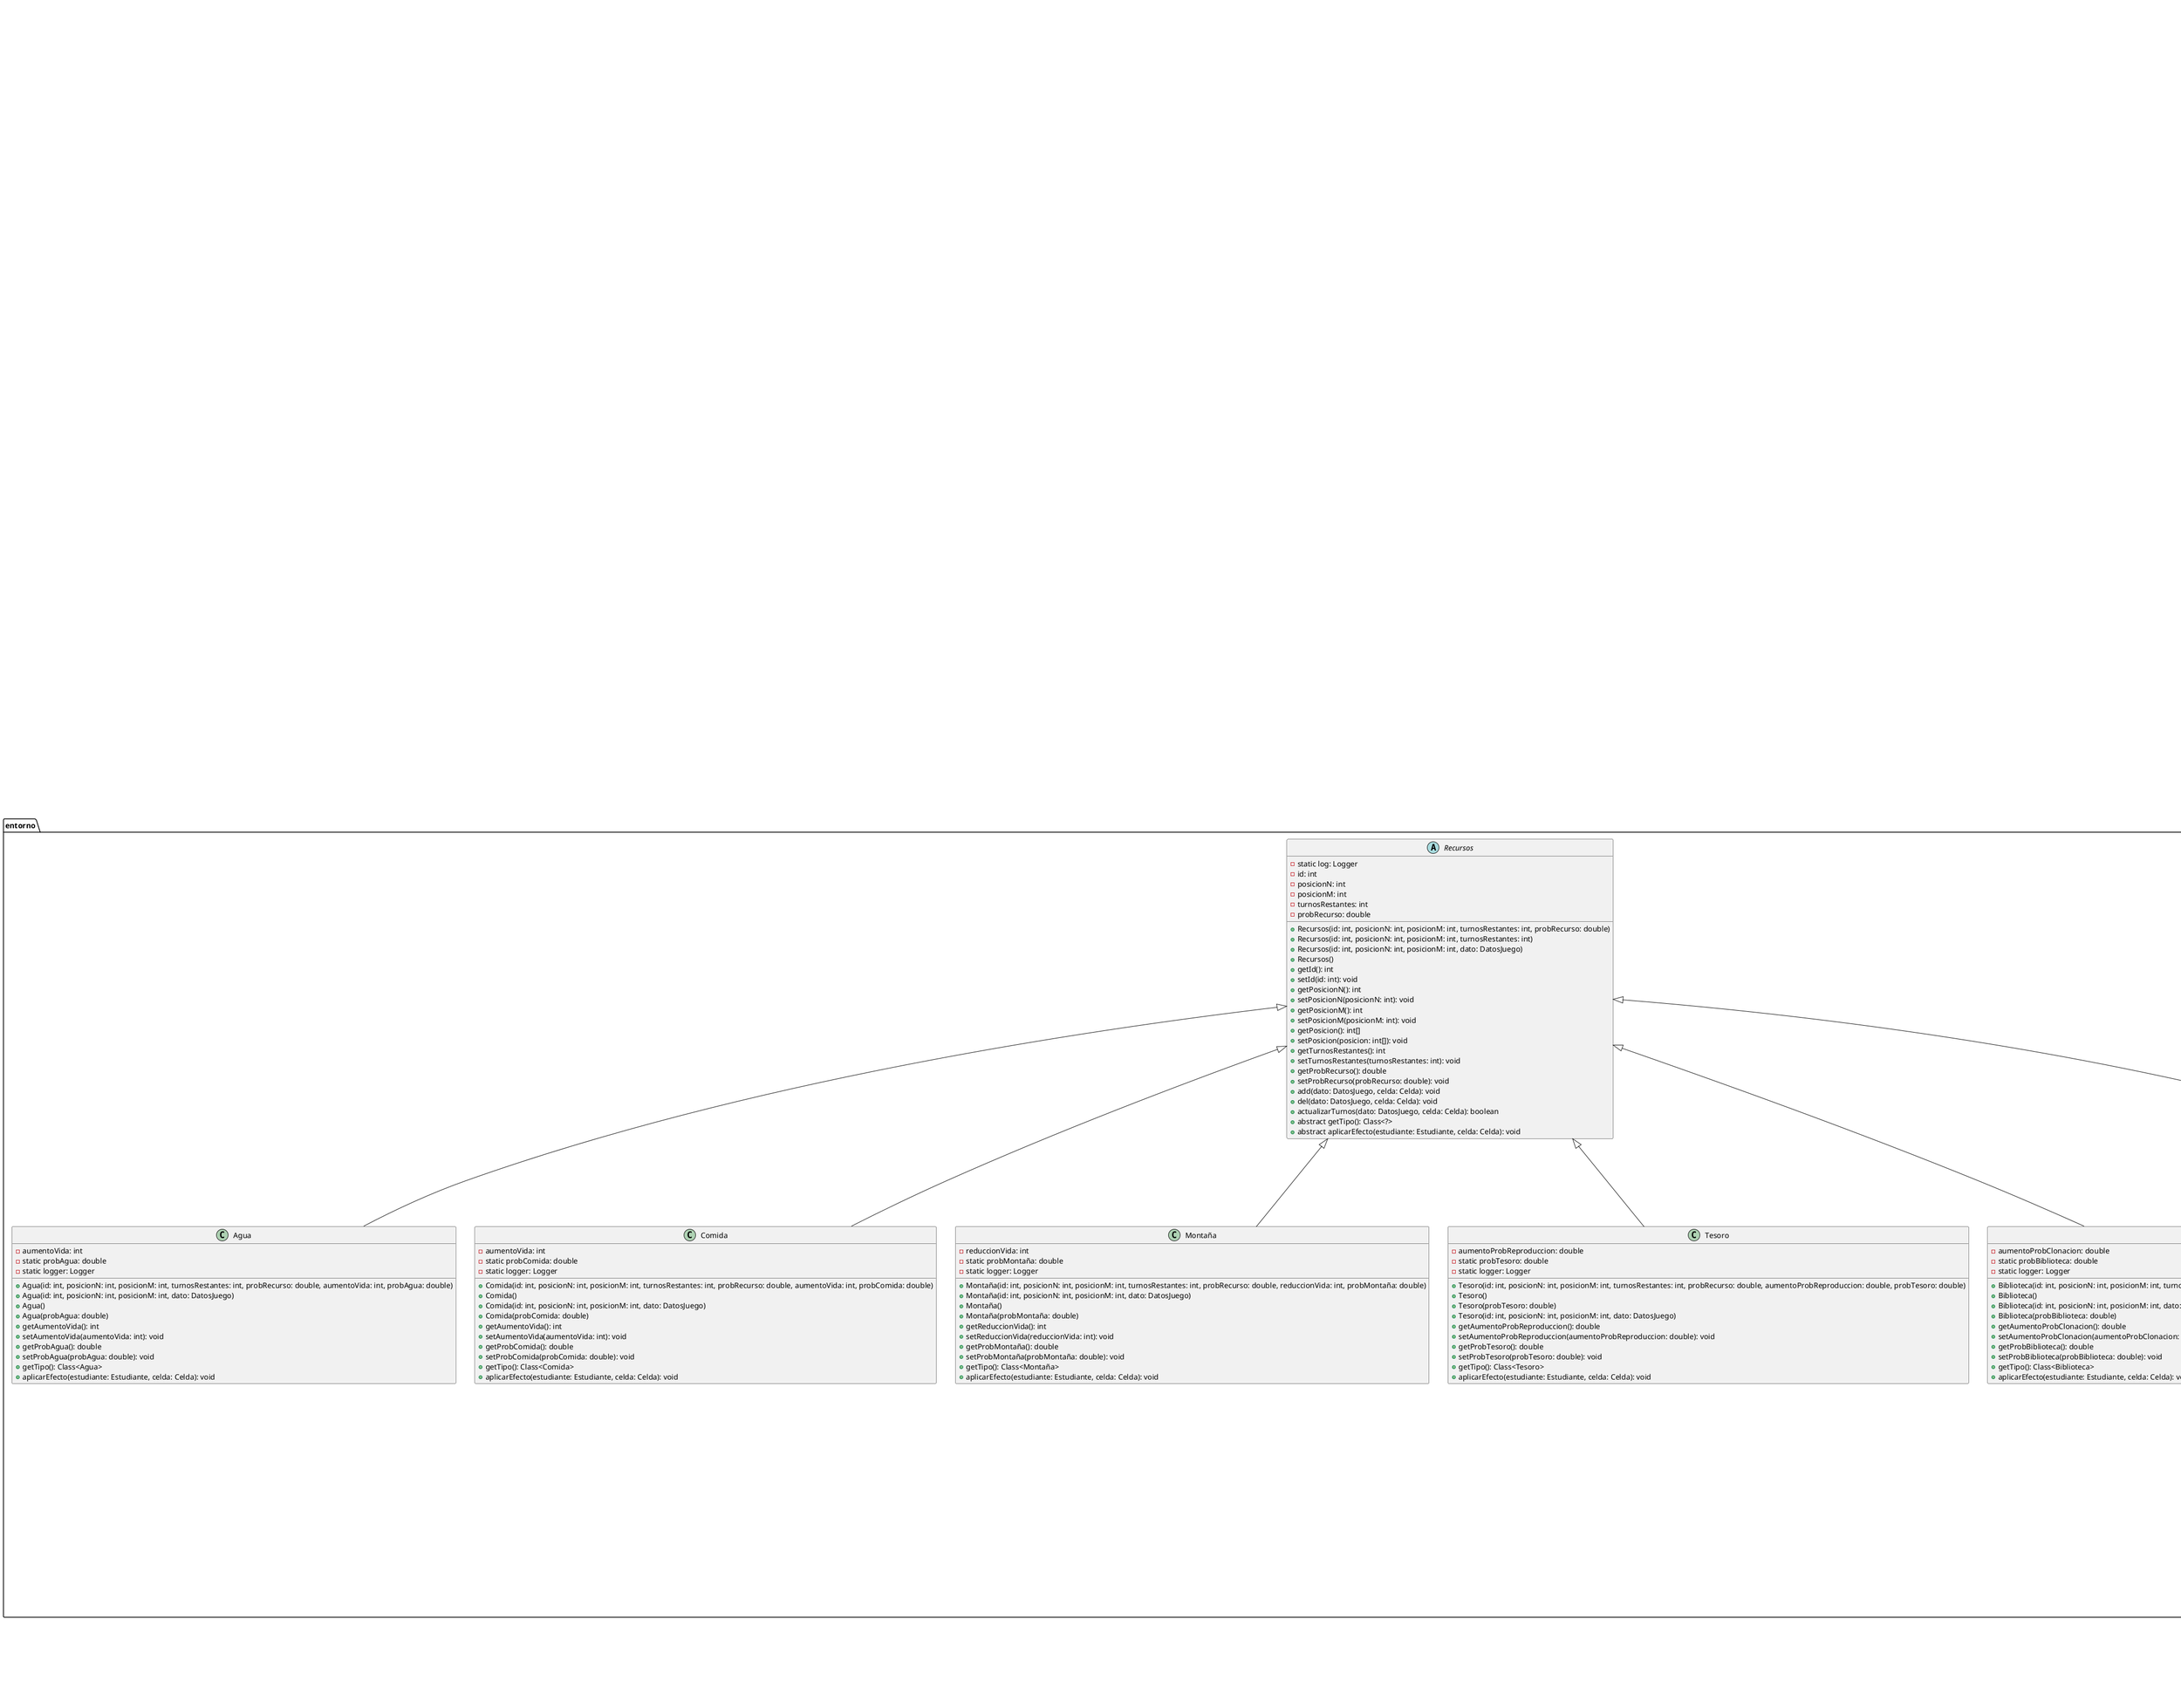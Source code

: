 @startuml
'https://plantuml.com/object-diagram


package tablero {
    class Tablero {
        - fila: int
        - columna: int
        - celdas: ListaEnlazada<ListaEnlazada<Celda>>
        - dato: DatosJuego
        + Tablero(datosJuego: DatosJuego)
        + Tablero(fila: int, columna: int, dato: DatosJuego)
        + inicializarTablero(): void
        + getCelda(fila: int, columna: int): Celda
        + setCelda(fila: int, columna: int, celda: Celda): void
        + getFilas(): int
        + setFilas(fila: int): void
        + getColumnas(): int
        + setColumnas(columna: int): void
        + getCeldas(): ListaEnlazada<ListaEnlazada<Celda>>
        + setCeldas(celdas: ListaEnlazada<ListaEnlazada<Celda>>): void
        + getDato(): DatosJuego
        + setDato(dato: DatosJuego): void
        + crearTableroAleatorio(): void
    }

    class CeldaProperties {
        - original: ListaEnlazada<Celda>
        - properties: ListaEnlazada<Celda>
        + CeldaProperties(original: ListaEnlazada<Celda>)
        + getOriginal(): ListaEnlazada<Celda>
        + setOriginal(original: ListaEnlazada<Celda>): void
        + getProperties(): ListaEnlazada<Celda>
        + setProperties(properties: ListaEnlazada<Celda>): void
        + commit(): void
        + rollback(): void
    }

    class Celda {
        - posicionN: int
        - posicionM: int
        - listaEstudiantes: ListaEnlazada<Estudiante>
        - listaRecursos: ListaEnlazada<Recursos>
        - dato: DatosJuego
        - tablero: Tablero
        - botonCasilla: Button
        - gridElementos: GridPane
        - log: Logger
        + Celda()
        + Celda(posicionN: int, posicionM: int)
        + Celda(posicionN: int, posicionM: int, listaEstudiantes: ListaEnlazada<Estudiante>, listaRecursos: ListaEnlazada<Recursos>)
        + Celda(listaEstudiantes: ListaEnlazada<Estudiante>, listaRecursos: ListaEnlazada<Recursos>)
        + Celda(posicionN: int, posicionM: int, dato: DatosJuego, tablero: Tablero)
        + getPosicionN(): int
        + setPosicionN(posicionN: int): void
        + getPosicionM(): int
        + setPosicionM(posicionM: int): void
        + getPosicion(): int[]
        + getListaRecursos(): ListaEnlazada<Recursos>
        + setListaRecursos(listaRecursos: ListaEnlazada<Recursos>): void
        + getListaEstudiantes(): ListaEnlazada<Estudiante>
        + setListaEstudiantes(listaEstudiantes: ListaEnlazada<Estudiante>): void
        + getDatos(): DatosJuego
        + setDatos(dato: DatosJuego): void
        + getTablero(): Tablero
        + setTablero(tablero: Tablero): void
        + getBotonCasilla(): Button
        + getGridElementos(): GridPane
        + agregarEstudiante(estudiante: Estudiante, nuevoEstudiante: boolean): void
        + agregarRecurso(recurso: Recursos, nuevoRecurso: boolean): void
        + eliminarEstudiante(estudiante: Estudiante): void
        + eliminarRecurso(recurso: Recursos): void
        + crearCeldaAleatoria(dato: DatosJuego): void
        + eliminarEstudianteAleatorio(): void
        + eliminarRecursoAleatorio(): void
        + evaluarMejoras(): void
        + restablecerInterfazVisual(): void
    }
}

package bucleDeControl {

    class BucleDeControl {
        - static final Logger log
        - estudiantes: ListaEnlazada<Estudiante>
        - recursos: ListaEnlazada<Recursos>
        - dato: DatosJuego
        - tablero: Tablero
        - celda: Celda
        - turno: boolean
        - propiedades: BucleDeControlProperties
        + BucleDeControl(tablero: Tablero, dato: DatosJuego)
        + getTablero(): Tablero
        + setTablero(tablero: Tablero): void
        + getDatos(): DatosJuego
        + setDatos(dato: DatosJuego): void
        + isTurno(): boolean
        + setTurno(turno: boolean): void
        + getCelda(): Celda
        + setCelda(celda: Celda): void
        + getCelda(posicionN: int, posicionM: int): Celda
        + evaluarMejoras(): void
        + actualizarTiempoDeVidaEstudiante(): void
        + actualizarTiempoDeAparicionDeRecursos(): void
        + moverEstudiantes(): void
        + evaluarReproduccion(): void
        + evaluarClonacion(): void
        + evaluarDesaparicionEstudiantes(): void
        + generarNuevoRecurso(id: int, posicionN: int, posicionM: int, dato: DatosJuego): Recursos
        + evaluarAparicionRecursos(): void
        + condicionFinalizacion(): boolean
        + ejecutarBucle(): void
        + run(): void
    }

    class BucleDeControlProperties {
        - static final Logger log
        - original: BucleDeControl
        - dato: DatosJuego
        - tableroColumnas: IntegerProperty
        - tableroFilas: IntegerProperty
        - turnoProperty: IntegerProperty
        + BucleDeControlProperties(original: BucleDeControl)
        + commit(): void
        + rollback(): void
        + getOriginal(): BucleDeControl
        + setOriginal(original: BucleDeControl): void
        + tableroColumnasProperty(): IntegerProperty
        + tableroFilasProperty(): IntegerProperty
        + actualizarTurnoProperty(): void
        + getTurnoProperty(): IntegerProperty
        + setTurnoProperty(turnoProperty: Integer): void
        + getFilas(): int
        + getColumnas(): int
        + getCelda(): Celda
    }
}

package estructurasDeDatos {
        class ArbolAVL<TipoDelDato> {
            - raiz: NodoAVL<TipoDelDato>
            + ArbolAVL()
            + ArbolAVL(TipoDelDato)
            + ArbolAVL(NodoAVL<TipoDelDato>)
            + getRaiz(): NodoAVL<TipoDelDato>
            + getSubArbolIzquierda(): ArbolAVL<TipoDelDato>
            + getSubArbolDerecha(): ArbolAVL<TipoDelDato>
            + add(TipoDelDato): void
            + del(TipoDelDato): void
            + getGradoMaximo(): Integer
            + getAltura(): Integer
            + getListaDatosNivel(int): ListaEnlazada<TipoDelDato>
            + getCamino(TipoDelDato): ListaEnlazada<TipoDelDato>
            + isArbolCasiCompleto(): boolean
            + isArbolHomogeneo(): boolean
            + isArbolCompleto(): boolean
            + getListaOrdenCentral(): ListaEnlazada<TipoDelDato>
            + getListaPreOrden(): ListaEnlazada<TipoDelDato>
            + getListaPostOrden(): ListaEnlazada<TipoDelDato>
        }

        class NodoAVL<TipoDelDato> {
            - dato: TipoDelDato
            - nodoIzq: NodoAVL<TipoDelDato>
            - nodoDch: NodoAVL<TipoDelDato>
            + NodoAVL()
            + NodoAVL(TipoDelDato)
            + getDato(): TipoDelDato
            + setDato(TipoDelDato): void
            + getNodoIzq(): NodoAVL<TipoDelDato>
            + setNodoIzq(NodoAVL<TipoDelDato>): void
            + getNodoDch(): NodoAVL<TipoDelDato>
            + setNodoDch(NodoAVL<TipoDelDato>): void
            + alturaNodo(NodoAVL<TipoDelDato>): int
            + getGrado(): int
            + del(NodoAVL<TipoDelDato>, NodoAVL<TipoDelDato>, TipoDelDato): void
            + add(NodoAVL<TipoDelDato>, TipoDelDato): void
            + reconocerDesequilibrio(): Integer
            + equilibrar(NodoAVL<TipoDelDato>): void
            + rotacionDD(NodoAVL<TipoDelDato>): void
            + rotacionII(NodoAVL<TipoDelDato>): void
            + rotacionID(NodoAVL<TipoDelDato>): void
            + rotacionDI(NodoAVL<TipoDelDato>): void
        }

        class BST<TipoDeDatos> {
            - raiz: Nodo<TipoDeDatos>
            + BST()
            + BST(Nodo<TipoDeDatos>)
            + BST(Nodo<TipoDeDatos>, Nodo<TipoDeDatos>, Nodo<TipoDelDato>)
            + BST(TipoDeDatos)
            + isVacia(): boolean
            + add(TipoDeDatos): void
            + add(TipoDeDatos, Nodo<TipoDeDatos>): void
            + getGrado(Nodo<TipoDeDatos>, int): int
            + getCamino(Nodo<TipoDeDatos>, Nodo<TipoDeDatos>, ListaEnlazada<TipoDeDatos>): ListaEnlazada<TipoDeDatos>
            + getCamino(Nodo<TipoDeDatos>): ListaEnlazada<TipoDeDatos>
            + getLongitud(Nodo<TipoDeDatos>): int
            + getSubArbolDcha(): BST<TipoDeDatos>
            + getSubArbolIzq(): BST<TipoDeDatos>
            + preorden(): ListaEnlazada<TipoDeDatos>
            + preorden(Nodo<TipoDeDatos>, ListaEnlazada<TipoDeDatos>): ListaEnlazada<TipoDeDatos>
            + ordenCentral(): ListaEnlazada<TipoDeDatos>
            + ordenCentral(Nodo<TipoDeDatos>, ListaEnlazada<TipoDeDatos>): ListaEnlazada<TipoDeDatos>
            + postOrder(): ListaEnlazada<TipoDeDatos>
            + postOrder(Nodo<TipoDeDatos>, ListaEnlazada<TipoDeDatos>): ListaEnlazada<TipoDeDatos>
            + getAltura(): int
            + getAltura(Nodo<TipoDeDatos>, int): int
            + isArbolCompleto(): boolean
            + isArbolCompleto(Nodo<TipoDeDatos>, int): boolean
            + isArbolHomogeneo(): boolean
            + isArbolHomogeneo(Nodo<TipoDeDatos>): boolean
            + getListaDatosNivel(int): ListaEnlazada<TipoDeDatos>
            + getListaDatosNivel(int, Nodo<TipoDeDatos>, ListaEnlazada<TipoDeDatos>): ListaEnlazada<TipoDeDatos>
            + isArbolCasiCompleto(): boolean
            + isArbolCasiCompleto(Nodo<TipoDeDatos>, int): boolean
        }

        class Nodo<TipoDelDato> {
            - derecha: Nodo<TipoDelDato>
            - izquierda: Nodo<TipoDelDato>
            - dato: TipoDelDato
            + Nodo(TipoDelDato)
            + Nodo(Nodo<TipoDelDato>, Nodo<TipoDelDato>, TipoDelDato)
            + Nodo()
            + getDerecha(): Nodo<TipoDelDato>
            + setDerecha(Nodo<TipoDelDato>): void
            + getIzquierda(): Nodo<TipoDelDato>
            + setIzquierda(Nodo<TipoDelDato>): void
            + getDato(): TipoDelDato
            + setDato(TipoDelDato): void
            + gradoNodo(): int
            + esHoja(): boolean
        }

        class Arista<TipoDelDato> {
            - nodoIni: NodoGrafo<TipoDelDato>
            - nodoFin: NodoGrafo<TipoDelDato>
            - anotacion: String
            - isDirigido: boolean
            - peso: double
            - log: Logger
            + Arista()
            + Arista(double, NodoGrafo<TipoDelDato>, NodoGrafo<TipoDelDato>, boolean)
            + Arista(double, NodoGrafo<TipoDelDato>, NodoGrafo<TipoDelDato>, String, boolean)
            + isDirigido(): boolean
            + setDirigido(boolean): void
            + getNodoIni(): NodoGrafo<TipoDelDato>
            + setNodoIni(NodoGrafo<TipoDelDato>): void
            + getNodoFin(): NodoGrafo<TipoDelDato>
            + setNodoFin(NodoGrafo<TipoDelDato>): void
            + getAnotacion(): String
            + setAnotacion(String): void
            + getPeso(): double
            + setPeso(double): void
            + getVertice(NodoGrafo<TipoDelDato>): NodoGrafo<TipoDelDato>
        }

        class Camino<TipoDelDato> {
            - camino: ListaDoblementeEnlazada<NodoGrafo<TipoDelDato>>
            - peso: double
            + Camino(ListaDoblementeEnlazada<NodoGrafo<TipoDelDato>>, double)
            + getCamino(): ListaDoblementeEnlazada<NodoGrafo<TipoDelDato>>
            + getPeso(): double
            + toString(): String
        }

        class ElementoMap<T, E> {
            - clave: T
            - dato: E
            + ElementoMap(T, E)
            + getClave(): T
            + setClave(T): void
            + getDato(): E
            + setDato(E): void
        }

        class Grafo<TipoDelDato> {
            - nodos: ListaDoblementeEnlazada<NodoGrafo<TipoDelDato>>
            - aristas: ListaDoblementeEnlazada<Arista<TipoDelDato>>
            - isDirigido: boolean
            - log: Logger
            + Grafo()
            + Grafo(boolean)
            + Grafo(ListaDoblementeEnlazada<NodoGrafo<TipoDelDato>>, ListaDoblementeEnlazada<Arista<TipoDelDato>>)
            + getNodos(): ListaDoblementeEnlazada<NodoGrafo<TipoDelDato>>
            + setNodos(ListaDoblementeEnlazada<NodoGrafo<TipoDelDato>>): void
            + getAristas(): ListaDoblementeEnlazada<Arista<TipoDelDato>>
            + setAristas(ListaDoblementeEnlazada<Arista<TipoDelDato>>): void
            + isDirigido(): boolean
            + setDirigido(boolean): void
            + addNodo(NodoGrafo<TipoDelDato>): void
            + addNodo(TipoDelDato): void
            + addArista(double, TipoDelDato, TipoDelDato, String): void
            + addArista(double, NodoGrafo<TipoDelDato>, NodoGrafo<TipoDelDato>): void
            + addArista(double, TipoDelDato, TipoDelDato): void
            + delNodo(TipoDelDato): void
            + delArista(String): void
            + getNodoGrafo(TipoDelDato): NodoGrafo<TipoDelDato>
            + getArista(String): Arista<TipoDelDato>
            + getCaminoMinimo(NodoGrafo<TipoDelDato>, NodoGrafo<TipoDelDato>): Camino<TipoDelDato>
            + dijkstra(NodoGrafo<TipoDelDato>): Mapa<NodoGrafo<TipoDelDato>, Camino<TipoDelDato>>
            - dijkstra_inicial(NodoGrafo<TipoDelDato>, Mapa<NodoGrafo<TipoDelDato>, Double>, Cola<NodoGrafo<TipoDelDato>>): void
            - dijkstra_calcular(Mapa<NodoGrafo<TipoDelDato>, Double>, Cola<NodoGrafo<TipoDelDato>>, Mapa<NodoGrafo<TipoDelDato>, NodoGrafo<TipoDelDato>>): void
            - dijkstra_procesarResultados(Mapa<NodoGrafo<TipoDelDato>, Double>, Mapa<NodoGrafo<TipoDelDato>, NodoGrafo<TipoDelDato>>): Mapa<NodoGrafo<TipoDelDato>, Camino<TipoDelDato>>
            + listaToString(ListaDoblementeEnlazada<NodoGrafo<TipoDelDato>>): String
        }

        class Mapa<T, E> {
            - datos: ListaDoblementeEnlazada<ElementoMap<T, E>>
            + Mapa(ListaDoblementeEnlazada<ElementoMap<T, E>>)
            + Mapa()
            + isVacio(): boolean
            + get(T): E
            + put(T, E): void
            + eliminar(T): void
            + SetClave(): ListaDoblementeEnlazada<T>
            + getIndices(): ListaSimple<T>
        }

        class NodoGrafo<TipoDelDato> {
            - dato: TipoDelDato
            - listaEntrada: ListaDoblementeEnlazada<Arista<TipoDelDato>>
            - listaSalida: ListaDoblementeEnlazada<Arista<TipoDelDato>>
            - anotacion: String
            - peso: double
            + NodoGrafo(TipoDelDato)
            + NodoGrafo(TipoDelDato, ListaDoblementeEnlazada<Arista<TipoDelDato>>, ListaDoblementeEnlazada<Arista<TipoDelDato>>)
            + getDato(): TipoDelDato
            + setDato(TipoDelDato): void
            + getListaEntrada(): ListaDoblementeEnlazada<Arista<TipoDelDato>>
            + setListaEntrada(ListaDoblementeEnlazada<Arista<TipoDelDato>>): void
            + getListaSalida(): ListaDoblementeEnlazada<Arista<TipoDelDato>>
            + setListaSalida(ListaDoblementeEnlazada<Arista<TipoDelDato>>): void
            + getAnotacion(): String
            + setAnotacion(String): void
            + getPeso(): double
            + setPeso(double): void
        }

        class ElementoLDE<Tipo> {
            - data: Tipo
            - siguiente: ElementoLDE<Tipo>
            - anterior: ElementoLDE<Tipo>
            + ElementoLDE(ElementoLDE anterior)
            + ElementoLDE(ElementoLDE anterior, ElementoLDE siguiente, Tipo data)
            + ElementoLDE(Tipo data)
            + ElementoLDE()
            + insertarmeEn(ElementoLDE<Tipo> el): void
            + getSiguiente(): ElementoLDE<Tipo>
            + getAnterior(): ElementoLDE<Tipo>
            + setSiguiente(ElementoLDE<Tipo> el): void
            + setAnterior(ElementoLDE<Tipo> el): void
            + getData(): Tipo
            + setData(Tipo dato): void
        }

        class ListaDoblementeEnlazada<Tipo> {
            - log: Logger
            - primero: ElementoLDE<Tipo>
            - ultimo: ElementoLDE<Tipo>
            + ListaDoblementeEnlazada()
            + isVacia(): Boolean
            + vaciar(): void
            + add(ElementoLDE<Tipo> el): int
            + add(o: Tipo): void
            + insert(o: Tipo, posicion: int): void
            + del(posicion: int): int
            + del(elemento: Tipo): void
            + getNumeroElementos(): int
            + getPosicion(e: ElementoLDE<Tipo>): int
            + getPrimero(): ElementoLDE<Tipo>
            + getUltimo(): ElementoLDE<Tipo>
            + getSiguiente(el: ElementoLDE<Tipo>): ElementoLDE<Tipo>
            + getElemento(posicion: int): ElementoLDE<Tipo>
            + setElemento(posicion: int, elemento: Tipo): void
            + toString(): String
            + toStringAux(n: ElementoLDE<Tipo>, salida: String): String
        }

        class ElementoLE<TipoDelDato> {
            - data: TipoDelDato
            - siguiente: ElementoLE<TipoDelDato>
            + ElementoLE(dato: TipoDelDato)
            + ElementoLE(dato: TipoDelDato, siguiente: ElementoLE<TipoDelDato>)
            + setSiguiente(siguiente: ElementoLE<TipoDelDato>): void
            + insertarmeEn(el: ElementoLE<TipoDelDato>): void
            + getSiguiente(): ElementoLE<TipoDelDato>
            + getData(): TipoDelDato
            + setData(data: TipoDelDato): void
        }

        class ListaEnlazada<TipoDelDato> {
            - log: Logger
            - primero: ElementoLE<TipoDelDato>
            - datos: ElementoLE<TipoDelDato>[]
            + getEl(): ElementoLE<TipoDelDato>
            + ListaEnlazada(primero: ElementoLE<TipoDelDato>)
            + ListaEnlazada()
            + isVacia(): boolean
            + vaciar(): void
            + add(el: ElementoLE<TipoDelDato>): void
            + add(s: String): void
            + add(o: Object): void
            + insert(el: ElementoLE<TipoDelDato>, posicion: int): void
            + insert(s: String, posicion: int): void
            + insert(o: Object, posicion: int): void
            + delete(posicion: int): void
            + del(el: TipoDelDato): void
            + getNumeroElementos(): int
            + getPosicion(el: ElementoLE<TipoDelDato>): int
            + getPrimero(): ElementoLE<TipoDelDato>
            + getUltimo(): ElementoLE<TipoDelDato>
            + getSiguiente(el: ElementoLE<TipoDelDato>): ElementoLE<TipoDelDato>
            + getElemento(pos: int): ElementoLE<TipoDelDato>
            + setElemento(posicion: int, elemento: TipoDelDato): void
            + invertir(aux: ElementoLE<TipoDelDato>, lista: ListaEnlazada<TipoDelDato>): ListaEnlazada<TipoDelDato>
            + invertir(): ListaEnlazada<TipoDelDato>
            + suma(el: ElementoLE<Integer>): int
            + suma(): int
            + contains(data: TipoDelDato): boolean
            + insertarFinal(nuevoElemento: ElementoLE<TipoDelDato>): void
        }

        class ElementoLS<TipoDelDato> {
            - data: TipoDelDato
            + ElementoLS(dato: TipoDelDato)
            + ElementoLS()
            + getData(): TipoDelDato
            + setData(a: TipoDelDato): void
        }

        class ListaSimple<TipoDeldato> {
            - datos: ElementoLS<TipoDeldato>[]
            - maximo: Integer
            + ListaSimple()
            + ListaSimple(a: TipoDeldato)
            + copiaLista(): ListaSimple<TipoDeldato>
            + getMaximo(): Integer
            + setMaximo(maximo: Integer): void
            + isVacia(): boolean
            + vaciar(): void
            + add(el: TipoDeldato): void
            + del(pos: int): int
            + insert(o: TipoDeldato, posicion: int): void
            + getPosicion(el: TipoDeldato): Integer
            + getPrimero(): ElementoLS<TipoDeldato>
            + getUltimo(): ElementoLS<TipoDeldato>
            + getSiguiente(el: ElementoLS<TipoDeldato>): ElementoLS<TipoDeldato>
            + getElemento(pos: int): ElementoLS<TipoDeldato>
            + setElemento(posicion: int, elemento: TipoDeldato): void
            + getNumeroElementos(): Integer
            + getDato(pos: int): TipoDeldato
            + voltear(): ListaSimple<TipoDeldato>
            + toString(): String
        }

        class Cola<Dato> {
            - datos: ListaDoblementeEnlazada<Dato>
            - cabeza: ElementoLDE<Dato>
            - cola: ElementoLDE<Dato>
            + Cola(cabeza: ElementoLDE<Dato>, cola: ElementoLDE<Dato>)
            + Cola()
            + getDatos(): ListaDoblementeEnlazada<Dato>
            + setDatos(datos: ListaDoblementeEnlazada<Dato>): void
            + getCola(): ElementoLDE<Dato>
            + setCola(cola: ElementoLDE<Dato>): void
            + getCabeza(): ElementoLDE<Dato>
            + setCabeza(cabeza: ElementoLDE<Dato>): void
            + pull(): Dato
            + push(elemento: ElementoLDE<Dato>): void
            + pop(): ElementoLDE<Dato>
            + getElemento(posicion: int): ElementoLDE<Dato>
            + getNumeroElementos(): int
            + getPosicion(el: ElementoLDE<Dato>): int
            + add(e: Dato): void
            + isVacia(): boolean
            + esVacia(): boolean
        }

        class Dupla<T, E> {
            - clave: T
            - dato: E
            + Dupla(clave: T, dato: E)
            + getClave(): T
            + setClave(clave: T): void
            + getDato(): E
            + setDato(dato: E): void
        }
}

package entorno {
    class GsonRecursos {
        - log: Logger
        + serialize(src: Recursos, typeOfSrc: Type, context: JsonSerializationContext): JsonElement
        + deserialize(json: JsonElement, typeOfT: Type, context: JsonDeserializationContext): Recursos
    }

    class RecursosProperties {
        - original: Recursos
        - turnosRestantes: IntegerProperty
        - posicionN: IntegerProperty
        - posicionM: IntegerProperty
        - probRecurso: DoubleProperty
        + RecursosProperties(original: Recursos)
        + getOriginal(): Recursos
        + setOriginal(original: Recursos): void
        + rollback(): void
        + commit(): void
        + turnosRestantesProperty(): Property<Number>
        + posicionNProperty(): Property<Number>
        + posicionMProperty(): Property<Number>
        + probRecursoProperty(): Property<Number>
    }

    abstract class Recursos {
        - static log: Logger
        - id: int
        - posicionN: int
        - posicionM: int
        - turnosRestantes: int
        - probRecurso: double
        + Recursos(id: int, posicionN: int, posicionM: int, turnosRestantes: int, probRecurso: double)
        + Recursos(id: int, posicionN: int, posicionM: int, turnosRestantes: int)
        + Recursos(id: int, posicionN: int, posicionM: int, dato: DatosJuego)
        + Recursos()
        + getId(): int
        + setId(id: int): void
        + getPosicionN(): int
        + setPosicionN(posicionN: int): void
        + getPosicionM(): int
        + setPosicionM(posicionM: int): void
        + getPosicion(): int[]
        + setPosicion(posicion: int[]): void
        + getTurnosRestantes(): int
        + setTurnosRestantes(turnosRestantes: int): void
        + getProbRecurso(): double
        + setProbRecurso(probRecurso: double): void
        + add(dato: DatosJuego, celda: Celda): void
        + del(dato: DatosJuego, celda: Celda): void
        + actualizarTurnos(dato: DatosJuego, celda: Celda): boolean
        + abstract getTipo(): Class<?>
        + abstract aplicarEfecto(estudiante: Estudiante, celda: Celda): void
    }

    class ParameterAguaProperties {
        - originalAgua: Agua
        - turnosRestantes: IntegerProperty
        - aumentoVida: IntegerProperty
        - probAgua: DoubleProperty
        + ParameterAguaProperties(original: Agua)
        + commit(): void
        + rollback(): void
        + getOriginalAgua(): Agua
        + setOriginalAgua(originalAgua: Agua): void
        + turnosRestantesProperty(): IntegerProperty
        + aumentoVidaProperty(): IntegerProperty
        + probAguaProperty(): DoubleProperty
    }

    class Agua extends Recursos {
        - aumentoVida: int
        - static probAgua: double
        - static logger: Logger
        + Agua(id: int, posicionN: int, posicionM: int, turnosRestantes: int, probRecurso: double, aumentoVida: int, probAgua: double)
        + Agua(id: int, posicionN: int, posicionM: int, dato: DatosJuego)
        + Agua()
        + Agua(probAgua: double)
        + getAumentoVida(): int
        + setAumentoVida(aumentoVida: int): void
        + getProbAgua(): double
        + setProbAgua(probAgua: double): void
        + getTipo(): Class<Agua>
        + aplicarEfecto(estudiante: Estudiante, celda: Celda): void
    }

    class ParameterComidaProperties {
        - original: Comida
        - turnosRestantes: IntegerProperty
        - aumentoVida: IntegerProperty
        - probComida: DoubleProperty
        + ParameterComidaProperties(original: Comida)
        + commit(): void
        + rollback(): void
        + getOriginal(): Comida
        + setOriginal(original: Comida): void
        + turnosRestantesProperty(): IntegerProperty
        + aumentoVidaProperty(): IntegerProperty
        + probComidaProperty(): DoubleProperty
    }

    class Comida extends Recursos {
        - aumentoVida: int
        - static probComida: double
        - static logger: Logger
        + Comida(id: int, posicionN: int, posicionM: int, turnosRestantes: int, probRecurso: double, aumentoVida: int, probComida: double)
        + Comida()
        + Comida(id: int, posicionN: int, posicionM: int, dato: DatosJuego)
        + Comida(probComida: double)
        + getAumentoVida(): int
        + setAumentoVida(aumentoVida: int): void
        + getProbComida(): double
        + setProbComida(probComida: double): void
        + getTipo(): Class<Comida>
        + aplicarEfecto(estudiante: Estudiante, celda: Celda): void
    }

    class ParameterMontanaProperties {
        - original: Montaña
        - turnosRestantes: IntegerProperty
        - disminucionVida: IntegerProperty
        - probMontaña: DoubleProperty
        + ParameterMontanaProperties(original: Montaña)
        + commit(): void
        + rollback(): void
        + getOriginal(): Montaña
        + setOriginal(original: Montaña): void
        + turnosRestantesProperty(): IntegerProperty
        + disminucionVidaProperty(): IntegerProperty
        + probMontañaProperty(): DoubleProperty
    }

    class Montaña extends Recursos {
        - reduccionVida: int
        - static probMontaña: double
        - static logger: Logger
        + Montaña(id: int, posicionN: int, posicionM: int, turnosRestantes: int, probRecurso: double, reduccionVida: int, probMontaña: double)
        + Montaña(id: int, posicionN: int, posicionM: int, dato: DatosJuego)
        + Montaña()
        + Montaña(probMontaña: double)
        + getReduccionVida(): int
        + setReduccionVida(reduccionVida: int): void
        + getProbMontaña(): double
        + setProbMontaña(probMontaña: double): void
        + getTipo(): Class<Montaña>
        + aplicarEfecto(estudiante: Estudiante, celda: Celda): void
    }

    class ParameterTesoroProperties {
        - original: Tesoro
        - turnosRestantes: IntegerProperty
        - aumentoPorcentajeRep: DoubleProperty
        - probTesoro: DoubleProperty
        + ParameterTesoroProperties(original: Tesoro)
        + commit(): void
        + rollback(): void
        + getOriginal(): Tesoro
        + setOriginal(original: Tesoro): void
        + turnosRestantesProperty(): IntegerProperty
        + aumentoPorcentajeRepProperty(): DoubleProperty
        + probTesoroProperty(): DoubleProperty
    }

    class Tesoro extends Recursos {
        - aumentoProbReproduccion: double
        - static probTesoro: double
        - static logger: Logger
        + Tesoro(id: int, posicionN: int, posicionM: int, turnosRestantes: int, probRecurso: double, aumentoProbReproduccion: double, probTesoro: double)
        + Tesoro()
        + Tesoro(probTesoro: double)
        + Tesoro(id: int, posicionN: int, posicionM: int, dato: DatosJuego)
        + getAumentoProbReproduccion(): double
        + setAumentoProbReproduccion(aumentoProbReproduccion: double): void
        + getProbTesoro(): double
        + setProbTesoro(probTesoro: double): void
        + getTipo(): Class<Tesoro>
        + aplicarEfecto(estudiante: Estudiante, celda: Celda): void
    }

    class ParameterBibliotecaProperties {
        - original: Biblioteca
        - turnosRestantes: IntegerProperty
        - aumentoPorcentajeClon: DoubleProperty
        - probBiblioteca: DoubleProperty
        + ParameterBibliotecaProperties(original: Biblioteca)
        + commit(): void
        + rollback(): void
        + getOriginal(): Biblioteca
        + setOriginal(original: Biblioteca): void
        + turnosRestantesProperty(): IntegerProperty
        + aumentoPorcentajeClonProperty(): DoubleProperty
        + probBibliotecaProperty(): DoubleProperty
    }

    class Biblioteca extends Recursos {
        - aumentoProbClonacion: double
        - static probBiblioteca: double
        - static logger: Logger
        + Biblioteca(id: int, posicionN: int, posicionM: int, turnosRestantes: int, probRecurso: double, aumentoProbClonacion: double, probBiblioteca: double)
        + Biblioteca()
        + Biblioteca(id: int, posicionN: int, posicionM: int, dato: DatosJuego)
        + Biblioteca(probBiblioteca: double)
        + getAumentoProbClonacion(): double
        + setAumentoProbClonacion(aumentoProbClonacion: double): void
        + getProbBiblioteca(): double
        + setProbBiblioteca(probBiblioteca: double): void
        + getTipo(): Class<Biblioteca>
        + aplicarEfecto(estudiante: Estudiante, celda: Celda): void
    }

    class ParameterPozoProperties {
        - original: Pozo
        - turnosRestantes: IntegerProperty
        - probPozo: DoubleProperty
        + ParameterPozoProperties(original: Pozo)
        + commit(): void
        + rollback(): void
        + getOriginal(): Pozo
        + setOriginal(original: Pozo): void
        + turnosRestantesProperty(): IntegerProperty
        + probPozoProperty(): DoubleProperty
    }

    class Pozo extends Recursos {
        - static probPozo: double
        - static logger: Logger
        + Pozo(id: int, posicionN: int, posicionM: int, turnosRestantes: int, probRecurso: double, probPozo: double)
        + Pozo()
        + Pozo(id: int, posicionN: int, posicionM: int, dato: DatosJuego)
        + Pozo(probPozo: double)
        + getProbPozo(): double
        + setProbPozo(probPozo: double): void
        + getTipo(): Class<Pozo>
        + aplicarEfecto(estudiante: Estudiante, celda: Celda): void
    }
}

package excepciones {
    class CaminoNulo {
        + CaminoNulo(message: String)
        + CaminoNulo()
    }

    class ClaseErroneaException {
        - log: Logger
        + ClaseErroneaException(subclase: String, superclase: String)
    }

    class DuplicateElement {
        + DuplicateElement(String message)
    }

    class EstudianteNoExistente {
        + EstudianteNoExistente()
        + EstudianteNoExistente(String mensaje)
    }

    class IncrementoNoValido {
        + IncrementoNoValido()
        + IncrementoNoValido(String mensaje)
    }

    class MasDe3Estudiantes {
        + MasDe3Estudiantes(ListaEnlazada<Estudiante> listaEstudiantes)
    }

    class MasDe3Recursos {
        + MasDe3Recursos(ListaEnlazada<Recursos> listaRecursos)
    }

    class NoHayFicherosIniciales {
        + NoHayFicherosIniciales(String mensaje)
        + NoHayFicherosIniciales()
    }

    class NonexistentElement {
        + NonexistentElement(String message)
        + NonexistentElement()
    }

    class NonValidLink {
        + NonValidLink(String message)
    }

    class ProbabilidadNoValida {
        + ProbabilidadNoValida(String mensaje)
    }

    class RecursoNoExistente {
        + RecursoNoExistente(String mensaje)
    }

    class RecursosNoUtilizados {
        - estudiante: Estudiante
        + RecursosNoUtilizados(Estudiante estudiante)
        + getEstudiante(): Estudiante
    }

    class TamañoArrayInvalido {
    }

    class VentanaNoEsperada {
    }

    class VoidLevel {
    }
}




@enduml
